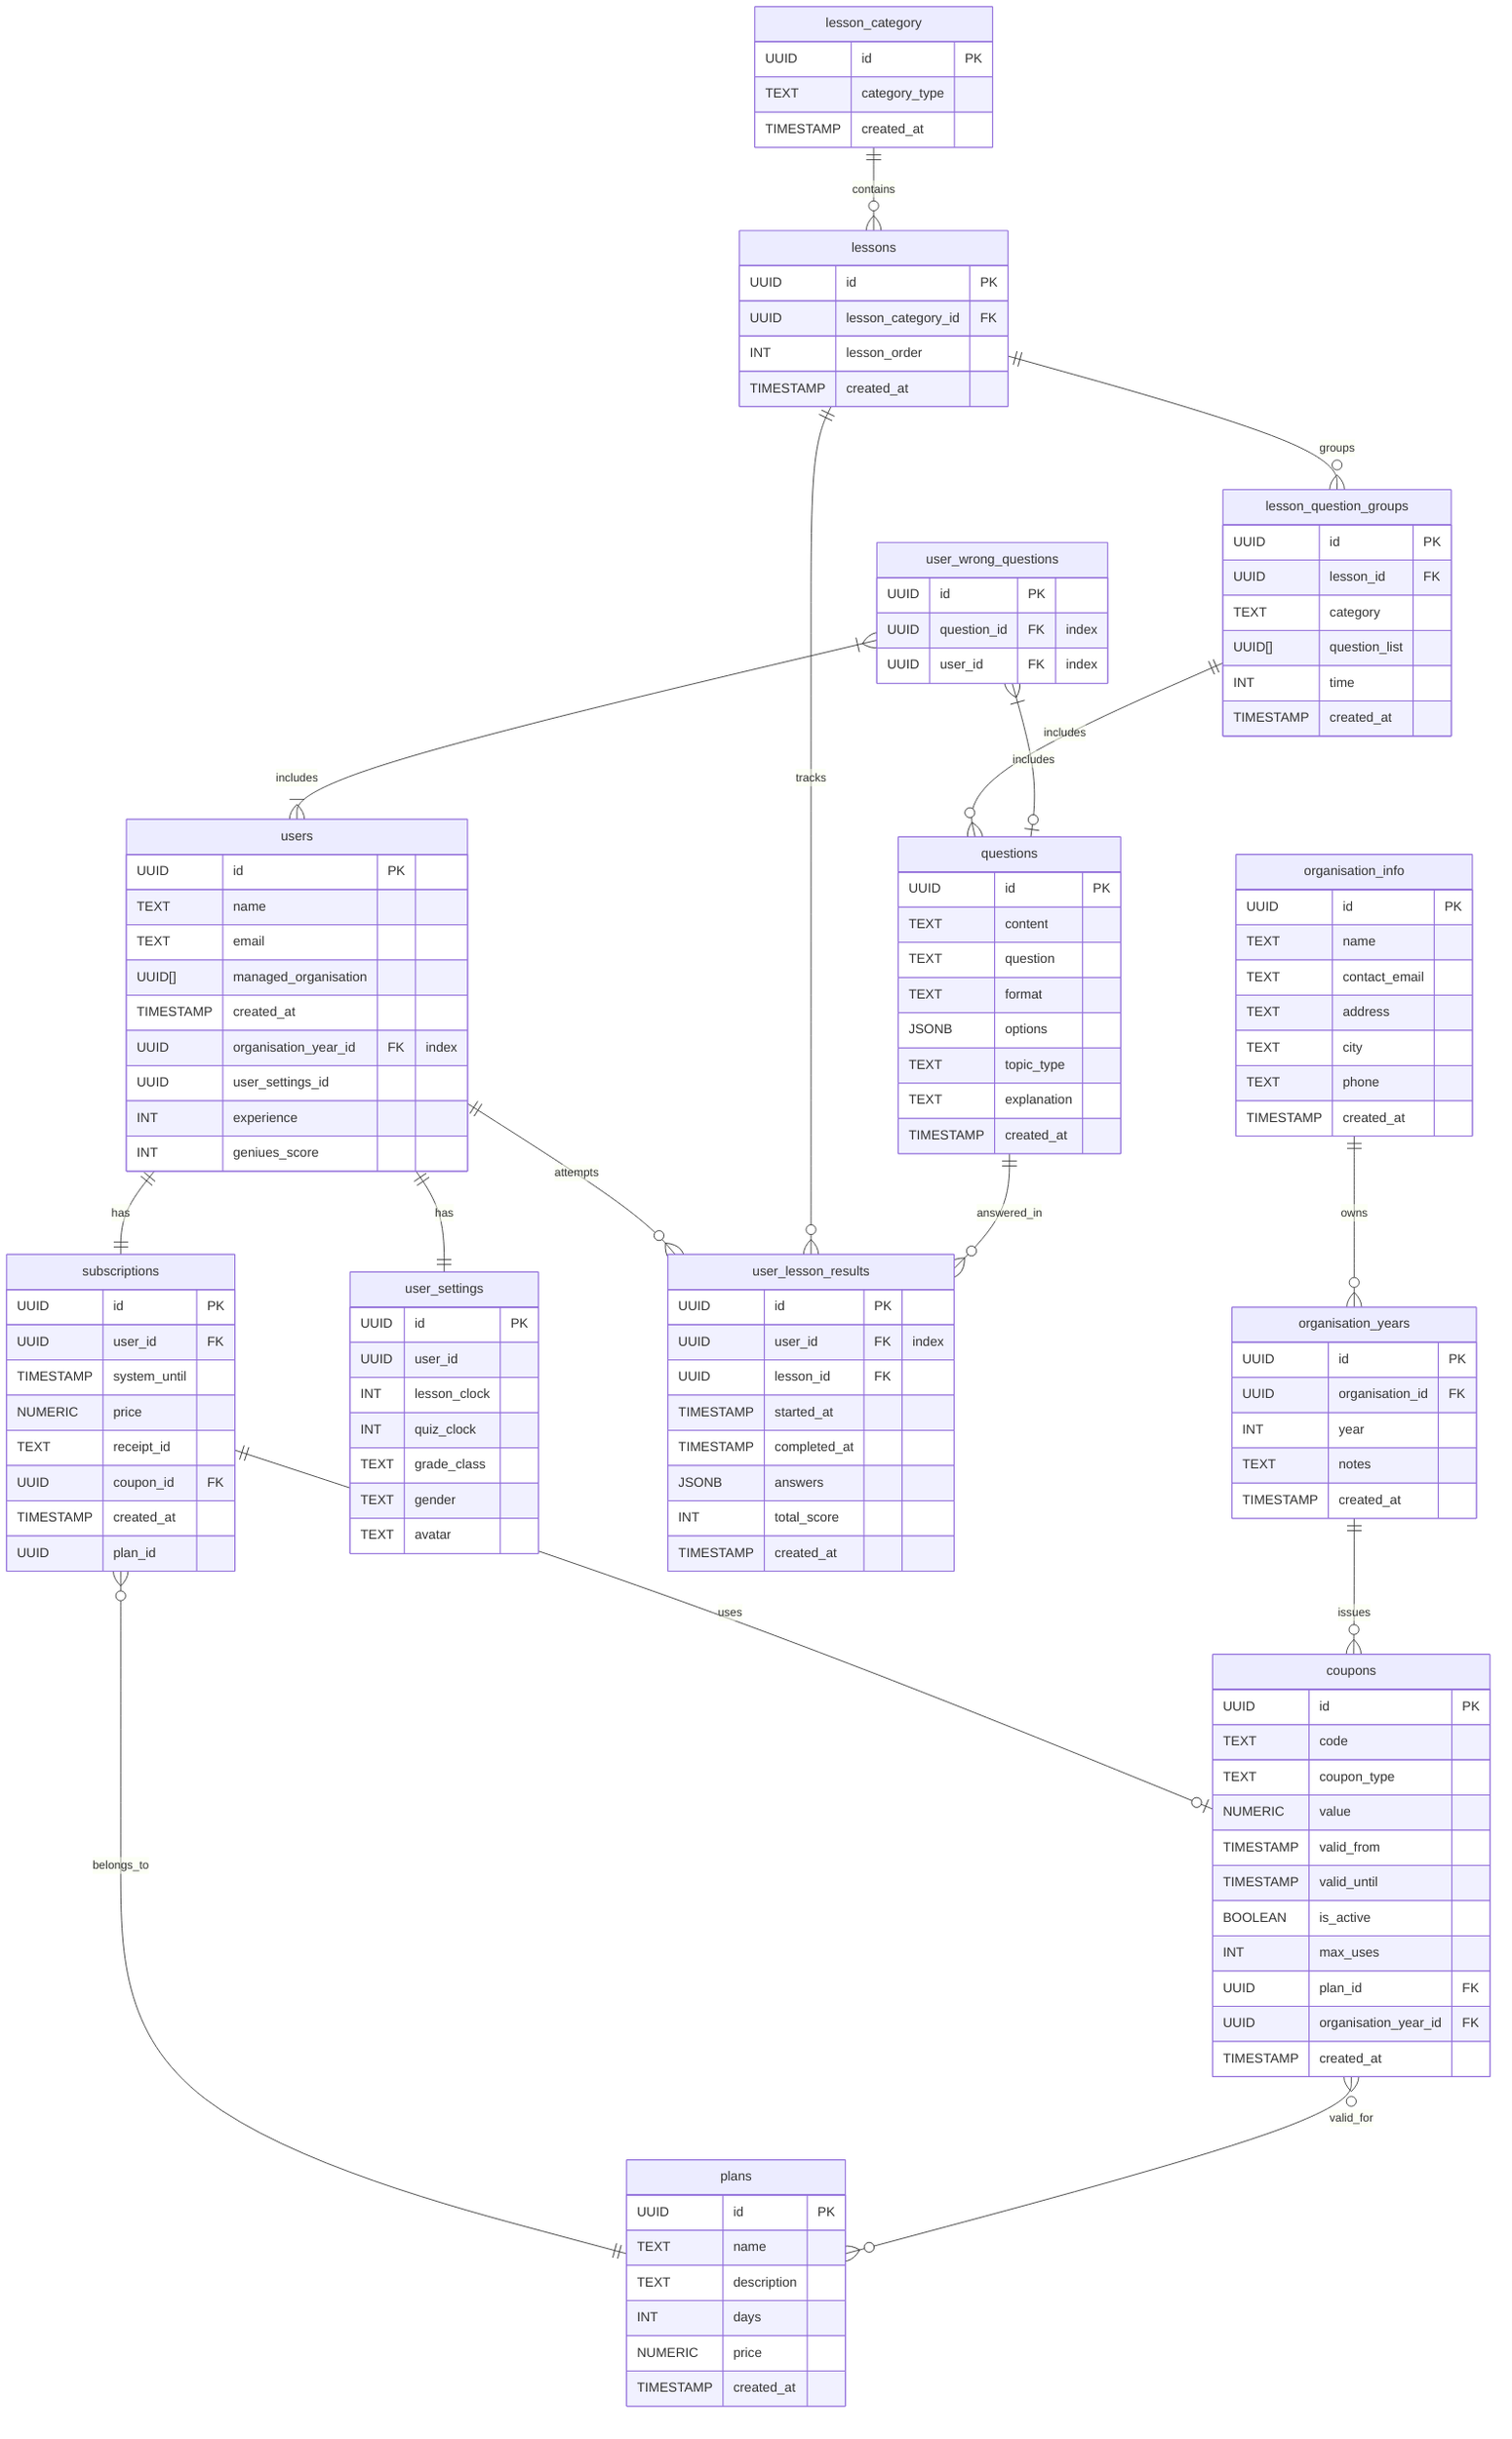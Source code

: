 erDiagram

users ||--|| subscriptions : has
users ||--|| user_settings : has
users ||--o{ user_lesson_results : attempts
subscriptions ||--o| coupons : uses
subscriptions }o--|| plans : belongs_to
coupons }o--o{ plans : valid_for
lesson_category ||--o{ lessons : contains
lessons ||--o{ user_lesson_results : tracks
lessons ||--o{ lesson_question_groups : groups
lesson_question_groups ||--o{ questions : includes
questions ||--o{ user_lesson_results : answered_in
organisation_info ||--o{ organisation_years : owns
organisation_years ||--o{ coupons : issues
user_wrong_questions |{--o| questions : includes
user_wrong_questions |{--}| users : includes
users {
  UUID id PK
  TEXT name
  TEXT email
  UUID[] managed_organisation
  TIMESTAMP created_at
  UUID organisation_year_id FK "index"
  UUID user_settings_id 
  INT experience
  INT geniues_score
}

user_settings {
  UUID id PK
  UUID user_id
  INT lesson_clock
  INT quiz_clock
  TEXT grade_class
  TEXT gender
  TEXT avatar 
}

subscriptions {
  UUID id PK
  UUID user_id FK
  TIMESTAMP system_until
  NUMERIC price
  TEXT receipt_id
  UUID coupon_id FK
  TIMESTAMP created_at
  UUID plan_id
}

coupons {
  UUID id PK
  TEXT code
  TEXT coupon_type
  NUMERIC value
  TIMESTAMP valid_from
  TIMESTAMP valid_until
  BOOLEAN is_active
  INT max_uses
  UUID plan_id FK
  UUID organisation_year_id FK 
  TIMESTAMP created_at
}

plans {
  UUID id PK
  TEXT name
  TEXT description
  INT days
  NUMERIC price
  TIMESTAMP created_at
}

lesson_category  {
  UUID id PK
  TEXT category_type
  TIMESTAMP created_at
}

lessons {
  UUID id PK
  UUID lesson_category_id FK
  INT lesson_order
  TIMESTAMP created_at
}

lesson_question_groups {
  UUID id PK
  UUID lesson_id FK
  TEXT category
  UUID[] question_list
  INT time
  TIMESTAMP created_at
}

questions {
  UUID id PK
  TEXT content
  TEXT question
  TEXT format
  JSONB options
  TEXT topic_type
  TEXT explanation
  TIMESTAMP created_at
}

user_lesson_results {
  UUID id PK
  UUID user_id FK "index"
  UUID lesson_id FK
  TIMESTAMP started_at
  TIMESTAMP completed_at
  JSONB answers
  INT total_score
  TIMESTAMP created_at
}

organisation_info {
  UUID id PK
  TEXT name
  TEXT contact_email
  TEXT address
  TEXT city
  TEXT phone
  TIMESTAMP created_at
}

organisation_years {
  UUID id PK
  UUID organisation_id FK
  INT year
  TEXT notes
  TIMESTAMP created_at
}

user_wrong_questions{
  UUID id PK
  UUID question_id FK "index"
  UUID user_id FK "index"

}